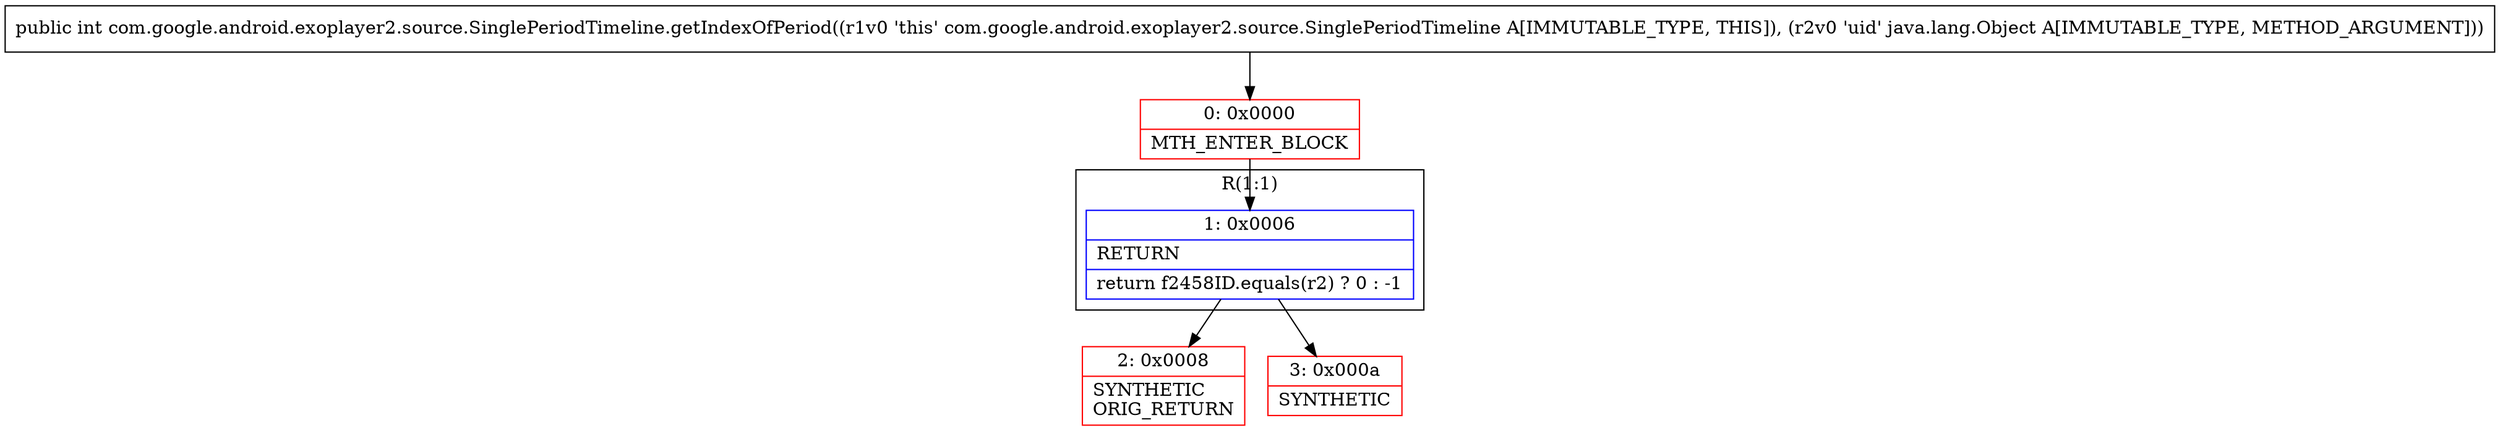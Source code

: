 digraph "CFG forcom.google.android.exoplayer2.source.SinglePeriodTimeline.getIndexOfPeriod(Ljava\/lang\/Object;)I" {
subgraph cluster_Region_1997526910 {
label = "R(1:1)";
node [shape=record,color=blue];
Node_1 [shape=record,label="{1\:\ 0x0006|RETURN\l|return f2458ID.equals(r2) ? 0 : \-1\l}"];
}
Node_0 [shape=record,color=red,label="{0\:\ 0x0000|MTH_ENTER_BLOCK\l}"];
Node_2 [shape=record,color=red,label="{2\:\ 0x0008|SYNTHETIC\lORIG_RETURN\l}"];
Node_3 [shape=record,color=red,label="{3\:\ 0x000a|SYNTHETIC\l}"];
MethodNode[shape=record,label="{public int com.google.android.exoplayer2.source.SinglePeriodTimeline.getIndexOfPeriod((r1v0 'this' com.google.android.exoplayer2.source.SinglePeriodTimeline A[IMMUTABLE_TYPE, THIS]), (r2v0 'uid' java.lang.Object A[IMMUTABLE_TYPE, METHOD_ARGUMENT])) }"];
MethodNode -> Node_0;
Node_1 -> Node_2;
Node_1 -> Node_3;
Node_0 -> Node_1;
}

